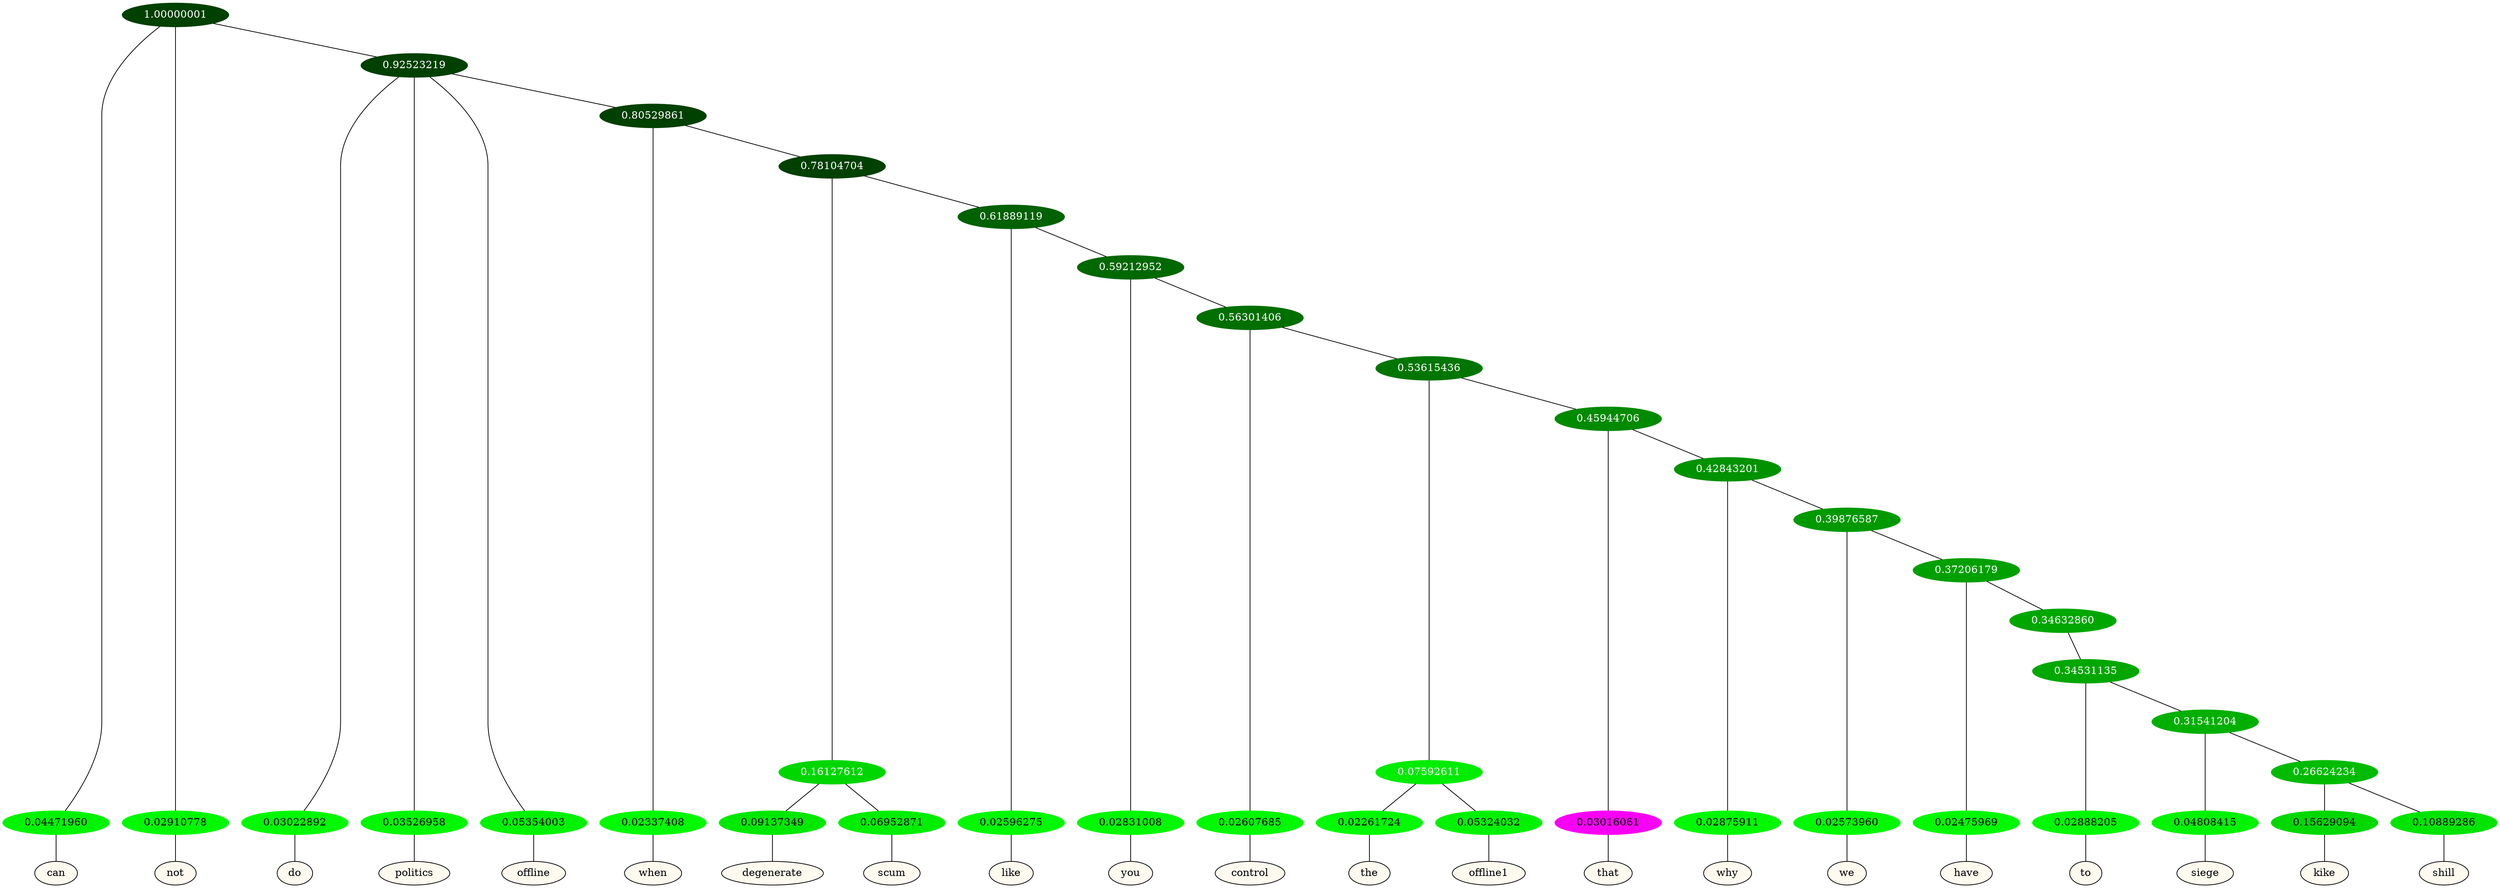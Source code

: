 graph {
	node [format=png height=0.15 nodesep=0.001 ordering=out overlap=prism overlap_scaling=0.01 ranksep=0.001 ratio=0.2 style=filled width=0.15]
	{
		rank=same
		a_w_1 [label=can color=black fillcolor=floralwhite style="filled,solid"]
		a_w_2 [label=not color=black fillcolor=floralwhite style="filled,solid"]
		a_w_4 [label=do color=black fillcolor=floralwhite style="filled,solid"]
		a_w_5 [label=politics color=black fillcolor=floralwhite style="filled,solid"]
		a_w_6 [label=offline color=black fillcolor=floralwhite style="filled,solid"]
		a_w_8 [label=when color=black fillcolor=floralwhite style="filled,solid"]
		a_w_12 [label=degenerate color=black fillcolor=floralwhite style="filled,solid"]
		a_w_13 [label=scum color=black fillcolor=floralwhite style="filled,solid"]
		a_w_14 [label=like color=black fillcolor=floralwhite style="filled,solid"]
		a_w_16 [label=you color=black fillcolor=floralwhite style="filled,solid"]
		a_w_18 [label=control color=black fillcolor=floralwhite style="filled,solid"]
		a_w_22 [label=the color=black fillcolor=floralwhite style="filled,solid"]
		a_w_23 [label=offline1 color=black fillcolor=floralwhite style="filled,solid"]
		a_w_24 [label=that color=black fillcolor=floralwhite style="filled,solid"]
		a_w_26 [label=why color=black fillcolor=floralwhite style="filled,solid"]
		a_w_28 [label=we color=black fillcolor=floralwhite style="filled,solid"]
		a_w_30 [label=have color=black fillcolor=floralwhite style="filled,solid"]
		a_w_33 [label=to color=black fillcolor=floralwhite style="filled,solid"]
		a_w_35 [label=siege color=black fillcolor=floralwhite style="filled,solid"]
		a_w_37 [label=kike color=black fillcolor=floralwhite style="filled,solid"]
		a_w_38 [label=shill color=black fillcolor=floralwhite style="filled,solid"]
	}
	a_n_1 -- a_w_1
	a_n_2 -- a_w_2
	a_n_4 -- a_w_4
	a_n_5 -- a_w_5
	a_n_6 -- a_w_6
	a_n_8 -- a_w_8
	a_n_12 -- a_w_12
	a_n_13 -- a_w_13
	a_n_14 -- a_w_14
	a_n_16 -- a_w_16
	a_n_18 -- a_w_18
	a_n_22 -- a_w_22
	a_n_23 -- a_w_23
	a_n_24 -- a_w_24
	a_n_26 -- a_w_26
	a_n_28 -- a_w_28
	a_n_30 -- a_w_30
	a_n_33 -- a_w_33
	a_n_35 -- a_w_35
	a_n_37 -- a_w_37
	a_n_38 -- a_w_38
	{
		rank=same
		a_n_1 [label=0.04471960 color="0.334 1.000 0.955" fontcolor=black]
		a_n_2 [label=0.02910778 color="0.334 1.000 0.971" fontcolor=black]
		a_n_4 [label=0.03022892 color="0.334 1.000 0.970" fontcolor=black]
		a_n_5 [label=0.03526958 color="0.334 1.000 0.965" fontcolor=black]
		a_n_6 [label=0.05354003 color="0.334 1.000 0.946" fontcolor=black]
		a_n_8 [label=0.02337408 color="0.334 1.000 0.977" fontcolor=black]
		a_n_12 [label=0.09137349 color="0.334 1.000 0.909" fontcolor=black]
		a_n_13 [label=0.06952871 color="0.334 1.000 0.930" fontcolor=black]
		a_n_14 [label=0.02596275 color="0.334 1.000 0.974" fontcolor=black]
		a_n_16 [label=0.02831008 color="0.334 1.000 0.972" fontcolor=black]
		a_n_18 [label=0.02607685 color="0.334 1.000 0.974" fontcolor=black]
		a_n_22 [label=0.02261724 color="0.334 1.000 0.977" fontcolor=black]
		a_n_23 [label=0.05324032 color="0.334 1.000 0.947" fontcolor=black]
		a_n_24 [label=0.03016061 color="0.835 1.000 0.970" fontcolor=black]
		a_n_26 [label=0.02875911 color="0.334 1.000 0.971" fontcolor=black]
		a_n_28 [label=0.02573960 color="0.334 1.000 0.974" fontcolor=black]
		a_n_30 [label=0.02475969 color="0.334 1.000 0.975" fontcolor=black]
		a_n_33 [label=0.02888205 color="0.334 1.000 0.971" fontcolor=black]
		a_n_35 [label=0.04808415 color="0.334 1.000 0.952" fontcolor=black]
		a_n_37 [label=0.15629094 color="0.334 1.000 0.844" fontcolor=black]
		a_n_38 [label=0.10889286 color="0.334 1.000 0.891" fontcolor=black]
	}
	a_n_0 [label=1.00000001 color="0.334 1.000 0.250" fontcolor=grey99]
	a_n_0 -- a_n_1
	a_n_0 -- a_n_2
	a_n_3 [label=0.92523219 color="0.334 1.000 0.250" fontcolor=grey99]
	a_n_0 -- a_n_3
	a_n_3 -- a_n_4
	a_n_3 -- a_n_5
	a_n_3 -- a_n_6
	a_n_7 [label=0.80529861 color="0.334 1.000 0.250" fontcolor=grey99]
	a_n_3 -- a_n_7
	a_n_7 -- a_n_8
	a_n_9 [label=0.78104704 color="0.334 1.000 0.250" fontcolor=grey99]
	a_n_7 -- a_n_9
	a_n_10 [label=0.16127612 color="0.334 1.000 0.839" fontcolor=grey99]
	a_n_9 -- a_n_10
	a_n_11 [label=0.61889119 color="0.334 1.000 0.381" fontcolor=grey99]
	a_n_9 -- a_n_11
	a_n_10 -- a_n_12
	a_n_10 -- a_n_13
	a_n_11 -- a_n_14
	a_n_15 [label=0.59212952 color="0.334 1.000 0.408" fontcolor=grey99]
	a_n_11 -- a_n_15
	a_n_15 -- a_n_16
	a_n_17 [label=0.56301406 color="0.334 1.000 0.437" fontcolor=grey99]
	a_n_15 -- a_n_17
	a_n_17 -- a_n_18
	a_n_19 [label=0.53615436 color="0.334 1.000 0.464" fontcolor=grey99]
	a_n_17 -- a_n_19
	a_n_20 [label=0.07592611 color="0.334 1.000 0.924" fontcolor=grey99]
	a_n_19 -- a_n_20
	a_n_21 [label=0.45944706 color="0.334 1.000 0.541" fontcolor=grey99]
	a_n_19 -- a_n_21
	a_n_20 -- a_n_22
	a_n_20 -- a_n_23
	a_n_21 -- a_n_24
	a_n_25 [label=0.42843201 color="0.334 1.000 0.572" fontcolor=grey99]
	a_n_21 -- a_n_25
	a_n_25 -- a_n_26
	a_n_27 [label=0.39876587 color="0.334 1.000 0.601" fontcolor=grey99]
	a_n_25 -- a_n_27
	a_n_27 -- a_n_28
	a_n_29 [label=0.37206179 color="0.334 1.000 0.628" fontcolor=grey99]
	a_n_27 -- a_n_29
	a_n_29 -- a_n_30
	a_n_31 [label=0.34632860 color="0.334 1.000 0.654" fontcolor=grey99]
	a_n_29 -- a_n_31
	a_n_32 [label=0.34531135 color="0.334 1.000 0.655" fontcolor=grey99]
	a_n_31 -- a_n_32
	a_n_32 -- a_n_33
	a_n_34 [label=0.31541204 color="0.334 1.000 0.685" fontcolor=grey99]
	a_n_32 -- a_n_34
	a_n_34 -- a_n_35
	a_n_36 [label=0.26624234 color="0.334 1.000 0.734" fontcolor=grey99]
	a_n_34 -- a_n_36
	a_n_36 -- a_n_37
	a_n_36 -- a_n_38
}
